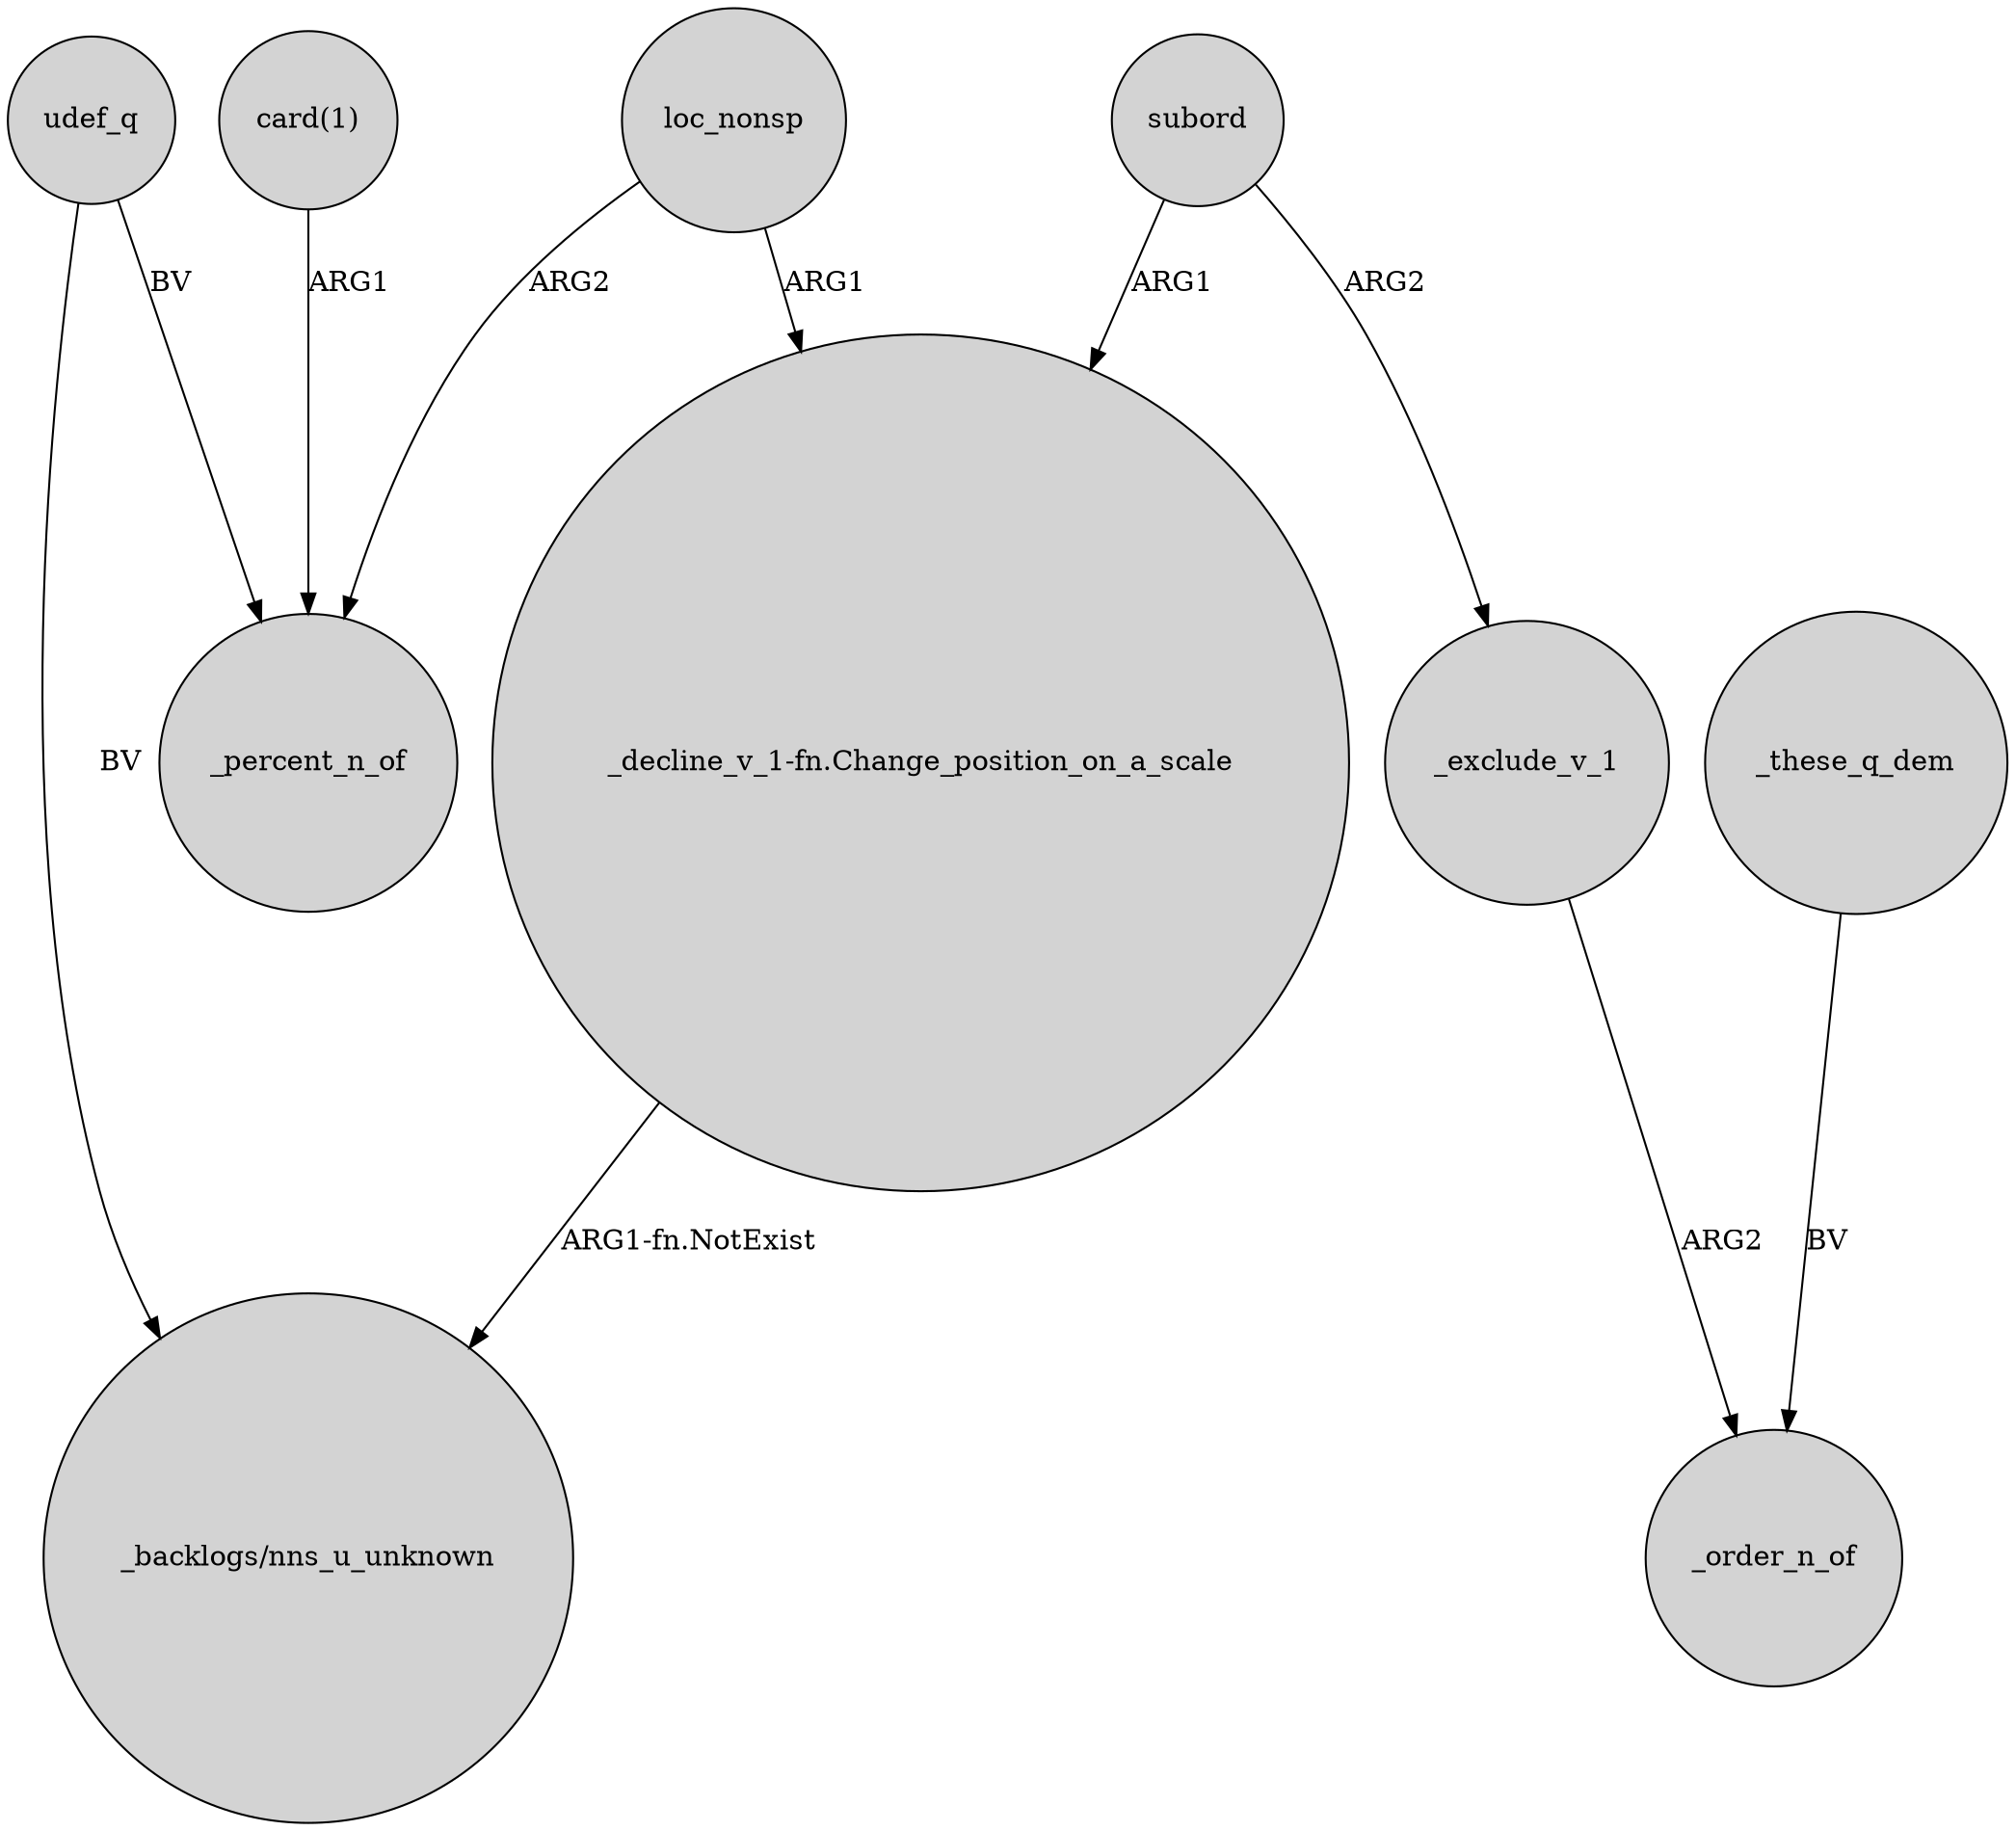 digraph {
	node [shape=circle style=filled]
	"_decline_v_1-fn.Change_position_on_a_scale" -> "_backlogs/nns_u_unknown" [label="ARG1-fn.NotExist"]
	"card(1)" -> _percent_n_of [label=ARG1]
	subord -> "_decline_v_1-fn.Change_position_on_a_scale" [label=ARG1]
	udef_q -> "_backlogs/nns_u_unknown" [label=BV]
	loc_nonsp -> _percent_n_of [label=ARG2]
	_these_q_dem -> _order_n_of [label=BV]
	udef_q -> _percent_n_of [label=BV]
	loc_nonsp -> "_decline_v_1-fn.Change_position_on_a_scale" [label=ARG1]
	_exclude_v_1 -> _order_n_of [label=ARG2]
	subord -> _exclude_v_1 [label=ARG2]
}
